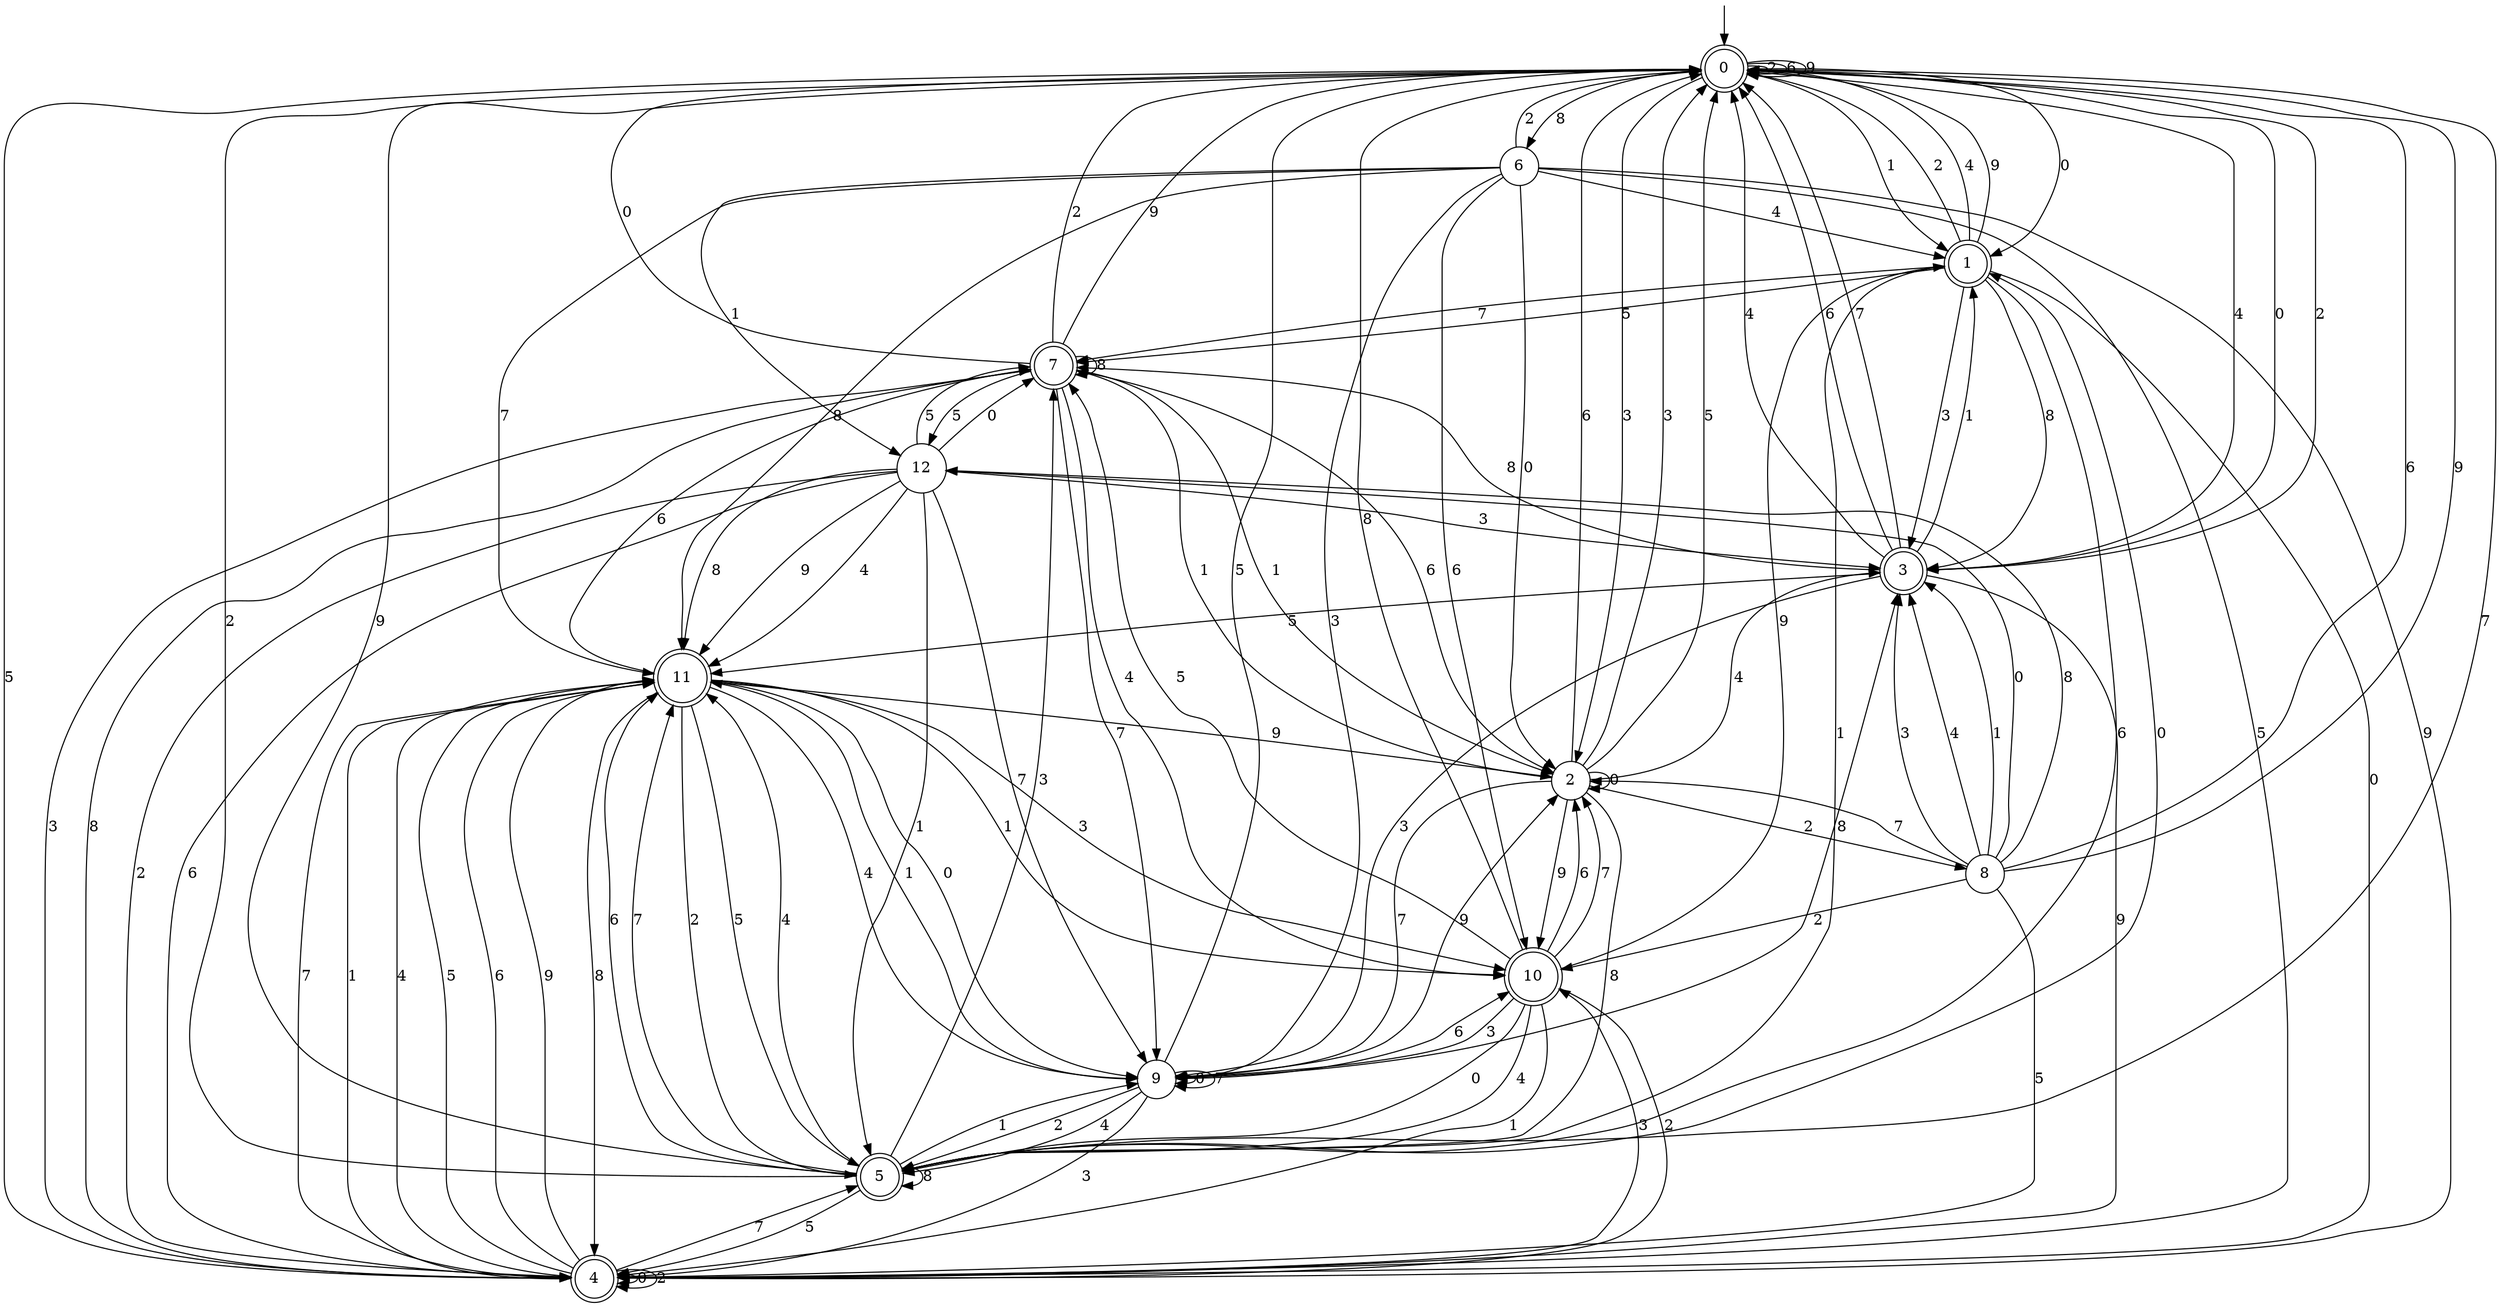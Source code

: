 digraph g {

	s0 [shape="doublecircle" label="0"];
	s1 [shape="doublecircle" label="1"];
	s2 [shape="circle" label="2"];
	s3 [shape="doublecircle" label="3"];
	s4 [shape="doublecircle" label="4"];
	s5 [shape="doublecircle" label="5"];
	s6 [shape="circle" label="6"];
	s7 [shape="doublecircle" label="7"];
	s8 [shape="circle" label="8"];
	s9 [shape="circle" label="9"];
	s10 [shape="doublecircle" label="10"];
	s11 [shape="doublecircle" label="11"];
	s12 [shape="circle" label="12"];
	s0 -> s1 [label="0"];
	s0 -> s1 [label="1"];
	s0 -> s0 [label="2"];
	s0 -> s2 [label="3"];
	s0 -> s3 [label="4"];
	s0 -> s4 [label="5"];
	s0 -> s0 [label="6"];
	s0 -> s5 [label="7"];
	s0 -> s6 [label="8"];
	s0 -> s0 [label="9"];
	s1 -> s4 [label="0"];
	s1 -> s5 [label="1"];
	s1 -> s0 [label="2"];
	s1 -> s3 [label="3"];
	s1 -> s0 [label="4"];
	s1 -> s7 [label="5"];
	s1 -> s5 [label="6"];
	s1 -> s7 [label="7"];
	s1 -> s3 [label="8"];
	s1 -> s0 [label="9"];
	s2 -> s2 [label="0"];
	s2 -> s7 [label="1"];
	s2 -> s8 [label="2"];
	s2 -> s0 [label="3"];
	s2 -> s3 [label="4"];
	s2 -> s0 [label="5"];
	s2 -> s0 [label="6"];
	s2 -> s9 [label="7"];
	s2 -> s5 [label="8"];
	s2 -> s10 [label="9"];
	s3 -> s0 [label="0"];
	s3 -> s1 [label="1"];
	s3 -> s0 [label="2"];
	s3 -> s9 [label="3"];
	s3 -> s0 [label="4"];
	s3 -> s11 [label="5"];
	s3 -> s0 [label="6"];
	s3 -> s0 [label="7"];
	s3 -> s7 [label="8"];
	s3 -> s4 [label="9"];
	s4 -> s4 [label="0"];
	s4 -> s11 [label="1"];
	s4 -> s4 [label="2"];
	s4 -> s10 [label="3"];
	s4 -> s11 [label="4"];
	s4 -> s11 [label="5"];
	s4 -> s11 [label="6"];
	s4 -> s5 [label="7"];
	s4 -> s7 [label="8"];
	s4 -> s11 [label="9"];
	s5 -> s1 [label="0"];
	s5 -> s9 [label="1"];
	s5 -> s0 [label="2"];
	s5 -> s7 [label="3"];
	s5 -> s11 [label="4"];
	s5 -> s4 [label="5"];
	s5 -> s11 [label="6"];
	s5 -> s11 [label="7"];
	s5 -> s5 [label="8"];
	s5 -> s0 [label="9"];
	s6 -> s2 [label="0"];
	s6 -> s12 [label="1"];
	s6 -> s0 [label="2"];
	s6 -> s9 [label="3"];
	s6 -> s1 [label="4"];
	s6 -> s4 [label="5"];
	s6 -> s10 [label="6"];
	s6 -> s11 [label="7"];
	s6 -> s11 [label="8"];
	s6 -> s4 [label="9"];
	s7 -> s0 [label="0"];
	s7 -> s2 [label="1"];
	s7 -> s0 [label="2"];
	s7 -> s4 [label="3"];
	s7 -> s10 [label="4"];
	s7 -> s12 [label="5"];
	s7 -> s2 [label="6"];
	s7 -> s9 [label="7"];
	s7 -> s7 [label="8"];
	s7 -> s0 [label="9"];
	s8 -> s12 [label="0"];
	s8 -> s3 [label="1"];
	s8 -> s10 [label="2"];
	s8 -> s3 [label="3"];
	s8 -> s3 [label="4"];
	s8 -> s4 [label="5"];
	s8 -> s0 [label="6"];
	s8 -> s2 [label="7"];
	s8 -> s12 [label="8"];
	s8 -> s0 [label="9"];
	s9 -> s9 [label="0"];
	s9 -> s11 [label="1"];
	s9 -> s5 [label="2"];
	s9 -> s4 [label="3"];
	s9 -> s5 [label="4"];
	s9 -> s0 [label="5"];
	s9 -> s10 [label="6"];
	s9 -> s9 [label="7"];
	s9 -> s3 [label="8"];
	s9 -> s2 [label="9"];
	s10 -> s5 [label="0"];
	s10 -> s4 [label="1"];
	s10 -> s4 [label="2"];
	s10 -> s9 [label="3"];
	s10 -> s5 [label="4"];
	s10 -> s7 [label="5"];
	s10 -> s2 [label="6"];
	s10 -> s2 [label="7"];
	s10 -> s0 [label="8"];
	s10 -> s1 [label="9"];
	s11 -> s9 [label="0"];
	s11 -> s10 [label="1"];
	s11 -> s5 [label="2"];
	s11 -> s10 [label="3"];
	s11 -> s9 [label="4"];
	s11 -> s5 [label="5"];
	s11 -> s7 [label="6"];
	s11 -> s4 [label="7"];
	s11 -> s4 [label="8"];
	s11 -> s2 [label="9"];
	s12 -> s7 [label="0"];
	s12 -> s5 [label="1"];
	s12 -> s4 [label="2"];
	s12 -> s3 [label="3"];
	s12 -> s11 [label="4"];
	s12 -> s7 [label="5"];
	s12 -> s4 [label="6"];
	s12 -> s9 [label="7"];
	s12 -> s11 [label="8"];
	s12 -> s11 [label="9"];

__start0 [label="" shape="none" width="0" height="0"];
__start0 -> s0;

}
